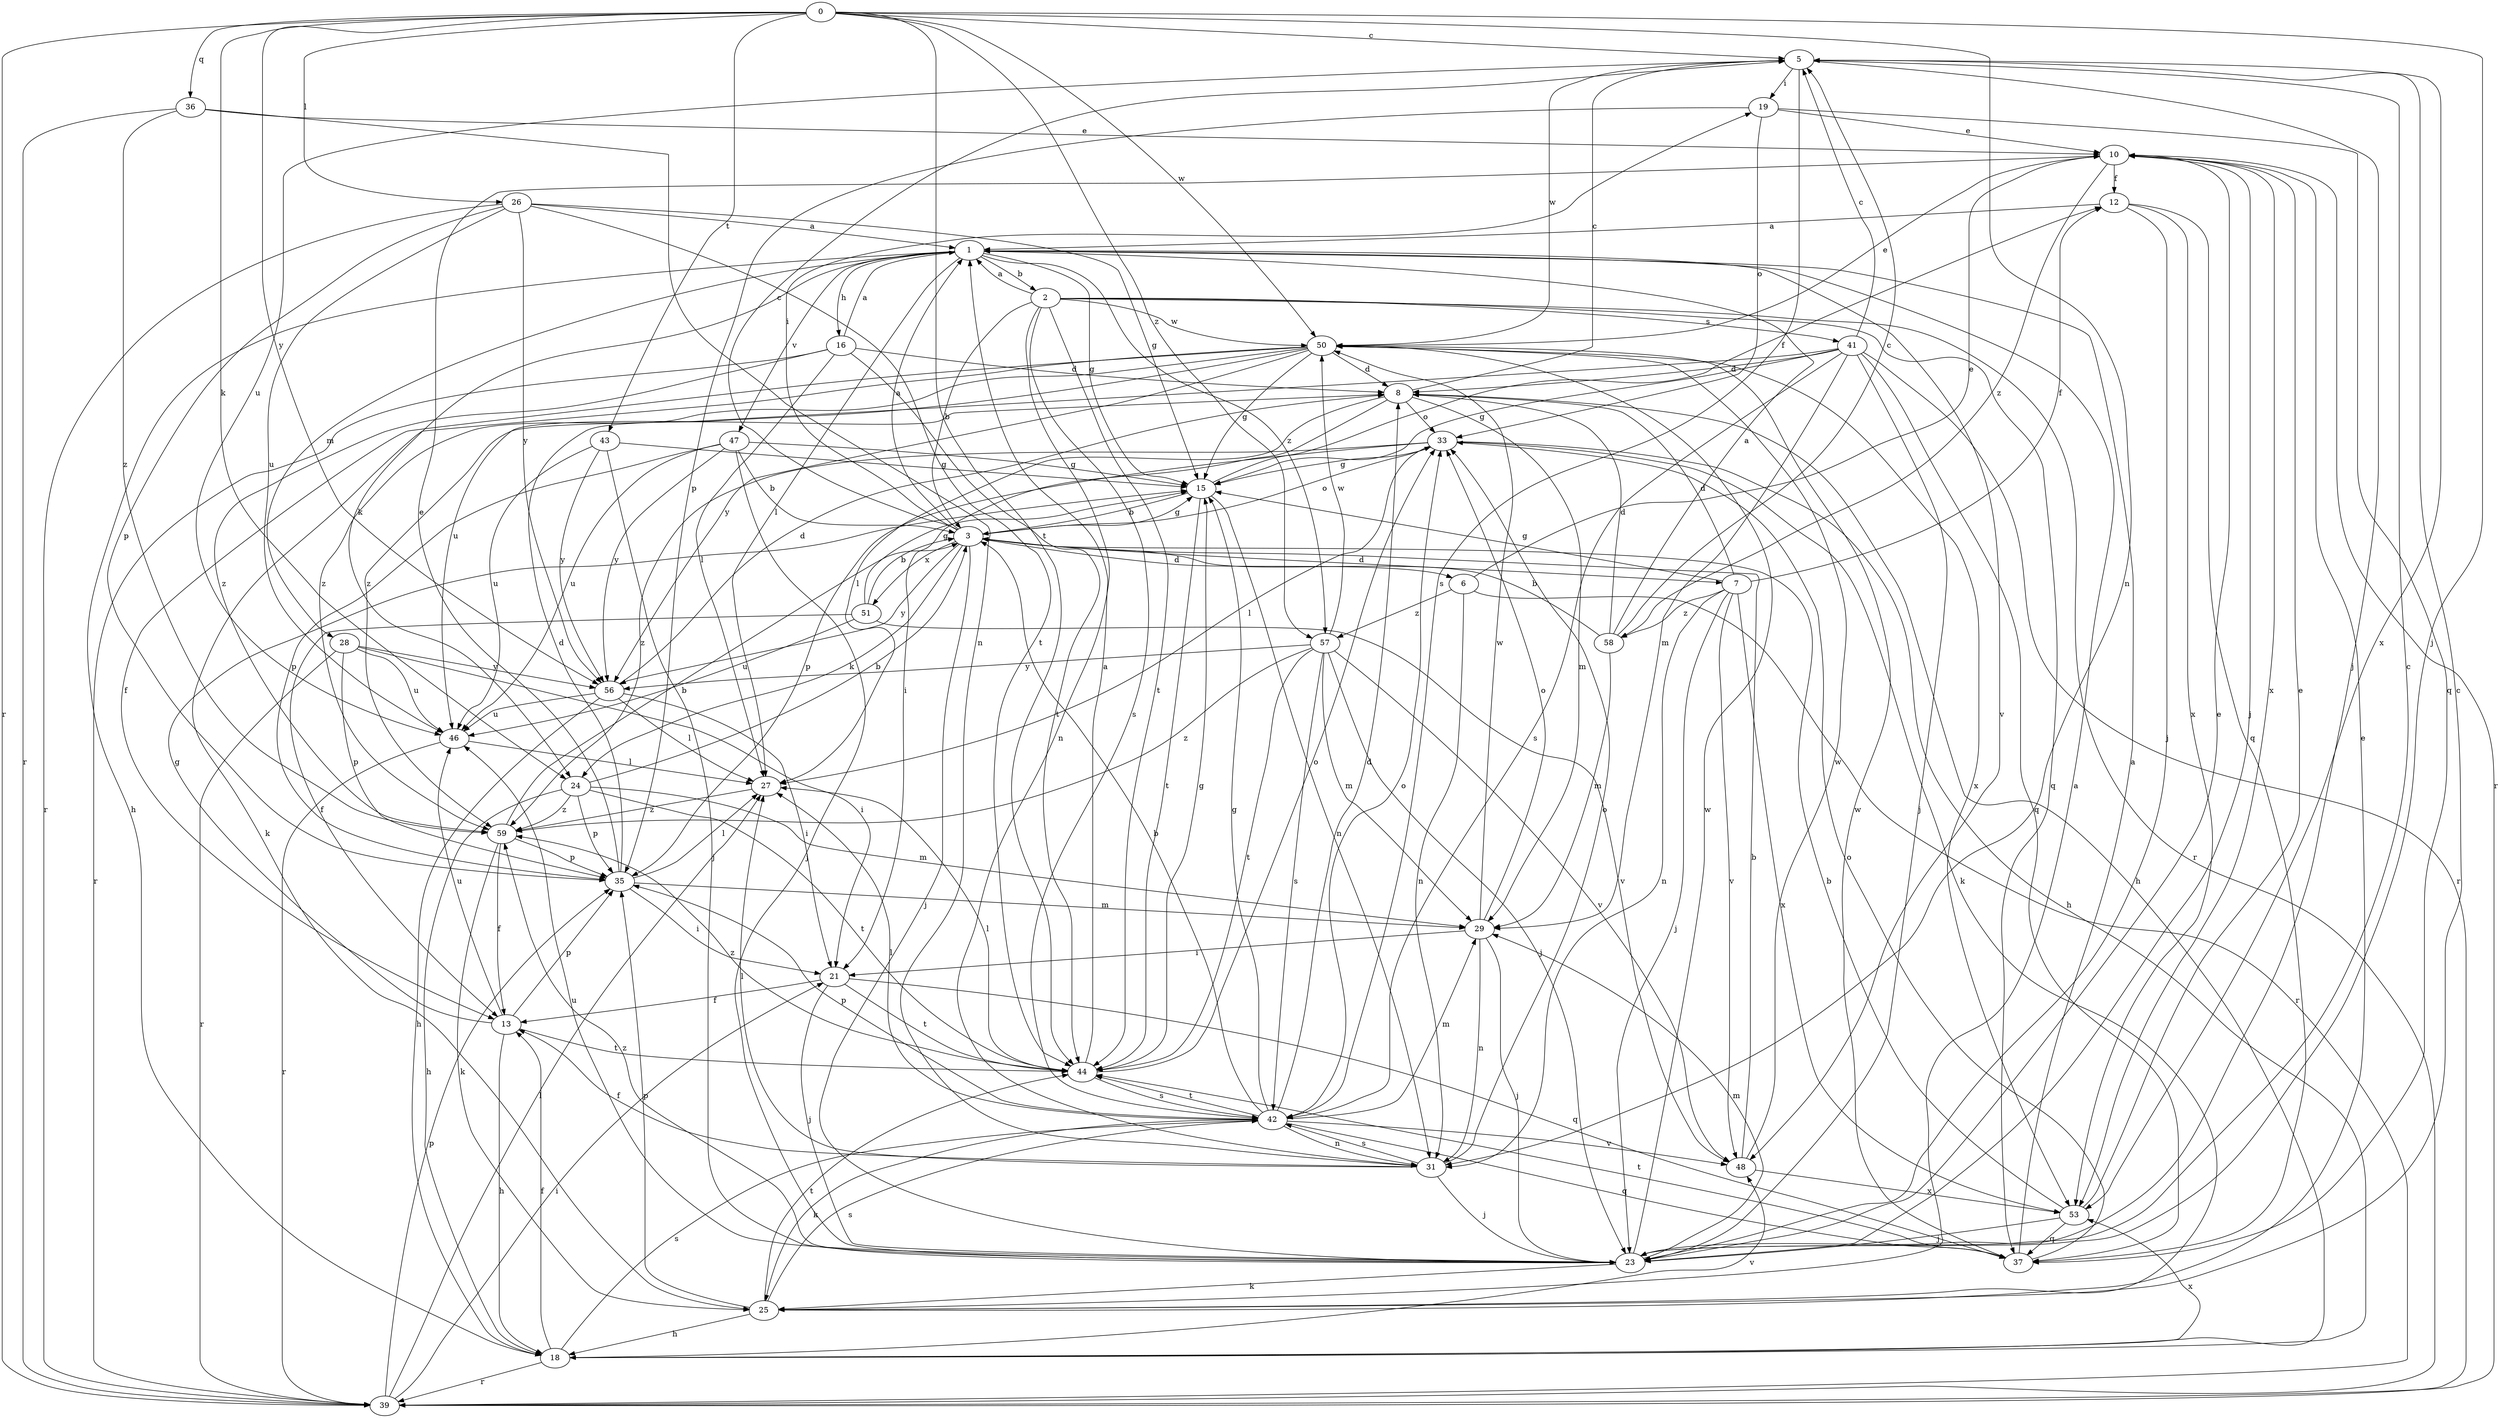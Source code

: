 strict digraph  {
0;
1;
2;
3;
5;
6;
7;
8;
10;
12;
13;
15;
16;
18;
19;
21;
23;
24;
25;
26;
27;
28;
29;
31;
33;
35;
36;
37;
39;
41;
42;
43;
44;
46;
47;
48;
50;
51;
53;
56;
57;
58;
59;
0 -> 5  [label=c];
0 -> 23  [label=j];
0 -> 24  [label=k];
0 -> 26  [label=l];
0 -> 31  [label=n];
0 -> 36  [label=q];
0 -> 39  [label=r];
0 -> 43  [label=t];
0 -> 44  [label=t];
0 -> 50  [label=w];
0 -> 56  [label=y];
0 -> 57  [label=z];
1 -> 2  [label=b];
1 -> 15  [label=g];
1 -> 16  [label=h];
1 -> 18  [label=h];
1 -> 24  [label=k];
1 -> 27  [label=l];
1 -> 28  [label=m];
1 -> 47  [label=v];
1 -> 48  [label=v];
1 -> 57  [label=z];
2 -> 1  [label=a];
2 -> 3  [label=b];
2 -> 31  [label=n];
2 -> 37  [label=q];
2 -> 39  [label=r];
2 -> 41  [label=s];
2 -> 42  [label=s];
2 -> 44  [label=t];
2 -> 50  [label=w];
3 -> 1  [label=a];
3 -> 5  [label=c];
3 -> 6  [label=d];
3 -> 7  [label=d];
3 -> 15  [label=g];
3 -> 19  [label=i];
3 -> 23  [label=j];
3 -> 24  [label=k];
3 -> 33  [label=o];
3 -> 51  [label=x];
3 -> 56  [label=y];
5 -> 19  [label=i];
5 -> 23  [label=j];
5 -> 42  [label=s];
5 -> 46  [label=u];
5 -> 50  [label=w];
5 -> 53  [label=x];
6 -> 10  [label=e];
6 -> 31  [label=n];
6 -> 39  [label=r];
6 -> 57  [label=z];
7 -> 8  [label=d];
7 -> 12  [label=f];
7 -> 15  [label=g];
7 -> 23  [label=j];
7 -> 31  [label=n];
7 -> 48  [label=v];
7 -> 53  [label=x];
7 -> 58  [label=z];
8 -> 5  [label=c];
8 -> 18  [label=h];
8 -> 21  [label=i];
8 -> 27  [label=l];
8 -> 29  [label=m];
8 -> 33  [label=o];
10 -> 12  [label=f];
10 -> 23  [label=j];
10 -> 39  [label=r];
10 -> 53  [label=x];
10 -> 58  [label=z];
12 -> 1  [label=a];
12 -> 23  [label=j];
12 -> 37  [label=q];
12 -> 53  [label=x];
13 -> 15  [label=g];
13 -> 18  [label=h];
13 -> 35  [label=p];
13 -> 44  [label=t];
13 -> 46  [label=u];
15 -> 3  [label=b];
15 -> 12  [label=f];
15 -> 31  [label=n];
15 -> 44  [label=t];
16 -> 1  [label=a];
16 -> 8  [label=d];
16 -> 27  [label=l];
16 -> 39  [label=r];
16 -> 44  [label=t];
16 -> 59  [label=z];
18 -> 13  [label=f];
18 -> 39  [label=r];
18 -> 42  [label=s];
18 -> 48  [label=v];
18 -> 53  [label=x];
19 -> 10  [label=e];
19 -> 33  [label=o];
19 -> 35  [label=p];
19 -> 37  [label=q];
21 -> 13  [label=f];
21 -> 23  [label=j];
21 -> 37  [label=q];
21 -> 44  [label=t];
23 -> 5  [label=c];
23 -> 10  [label=e];
23 -> 25  [label=k];
23 -> 29  [label=m];
23 -> 46  [label=u];
23 -> 50  [label=w];
23 -> 59  [label=z];
24 -> 3  [label=b];
24 -> 18  [label=h];
24 -> 29  [label=m];
24 -> 35  [label=p];
24 -> 44  [label=t];
24 -> 59  [label=z];
25 -> 1  [label=a];
25 -> 5  [label=c];
25 -> 10  [label=e];
25 -> 18  [label=h];
25 -> 35  [label=p];
25 -> 42  [label=s];
25 -> 44  [label=t];
26 -> 1  [label=a];
26 -> 15  [label=g];
26 -> 35  [label=p];
26 -> 39  [label=r];
26 -> 44  [label=t];
26 -> 46  [label=u];
26 -> 56  [label=y];
27 -> 59  [label=z];
28 -> 21  [label=i];
28 -> 35  [label=p];
28 -> 39  [label=r];
28 -> 46  [label=u];
28 -> 56  [label=y];
29 -> 21  [label=i];
29 -> 23  [label=j];
29 -> 31  [label=n];
29 -> 33  [label=o];
29 -> 50  [label=w];
31 -> 13  [label=f];
31 -> 23  [label=j];
31 -> 27  [label=l];
31 -> 33  [label=o];
31 -> 42  [label=s];
33 -> 15  [label=g];
33 -> 18  [label=h];
33 -> 25  [label=k];
33 -> 27  [label=l];
33 -> 35  [label=p];
33 -> 59  [label=z];
35 -> 8  [label=d];
35 -> 10  [label=e];
35 -> 21  [label=i];
35 -> 27  [label=l];
35 -> 29  [label=m];
36 -> 10  [label=e];
36 -> 31  [label=n];
36 -> 39  [label=r];
36 -> 59  [label=z];
37 -> 1  [label=a];
37 -> 33  [label=o];
37 -> 44  [label=t];
37 -> 50  [label=w];
39 -> 21  [label=i];
39 -> 27  [label=l];
39 -> 35  [label=p];
41 -> 5  [label=c];
41 -> 8  [label=d];
41 -> 15  [label=g];
41 -> 23  [label=j];
41 -> 29  [label=m];
41 -> 37  [label=q];
41 -> 39  [label=r];
41 -> 42  [label=s];
41 -> 59  [label=z];
42 -> 3  [label=b];
42 -> 8  [label=d];
42 -> 15  [label=g];
42 -> 25  [label=k];
42 -> 27  [label=l];
42 -> 29  [label=m];
42 -> 31  [label=n];
42 -> 33  [label=o];
42 -> 35  [label=p];
42 -> 37  [label=q];
42 -> 44  [label=t];
42 -> 48  [label=v];
43 -> 15  [label=g];
43 -> 23  [label=j];
43 -> 46  [label=u];
43 -> 56  [label=y];
44 -> 1  [label=a];
44 -> 15  [label=g];
44 -> 27  [label=l];
44 -> 33  [label=o];
44 -> 42  [label=s];
44 -> 59  [label=z];
46 -> 27  [label=l];
46 -> 39  [label=r];
47 -> 3  [label=b];
47 -> 15  [label=g];
47 -> 23  [label=j];
47 -> 35  [label=p];
47 -> 46  [label=u];
47 -> 56  [label=y];
48 -> 3  [label=b];
48 -> 50  [label=w];
48 -> 53  [label=x];
50 -> 8  [label=d];
50 -> 10  [label=e];
50 -> 13  [label=f];
50 -> 15  [label=g];
50 -> 25  [label=k];
50 -> 46  [label=u];
50 -> 53  [label=x];
50 -> 56  [label=y];
50 -> 59  [label=z];
51 -> 3  [label=b];
51 -> 13  [label=f];
51 -> 15  [label=g];
51 -> 46  [label=u];
51 -> 48  [label=v];
53 -> 3  [label=b];
53 -> 10  [label=e];
53 -> 23  [label=j];
53 -> 37  [label=q];
56 -> 8  [label=d];
56 -> 18  [label=h];
56 -> 21  [label=i];
56 -> 27  [label=l];
56 -> 46  [label=u];
57 -> 23  [label=j];
57 -> 29  [label=m];
57 -> 42  [label=s];
57 -> 44  [label=t];
57 -> 48  [label=v];
57 -> 50  [label=w];
57 -> 56  [label=y];
57 -> 59  [label=z];
58 -> 1  [label=a];
58 -> 3  [label=b];
58 -> 5  [label=c];
58 -> 8  [label=d];
58 -> 29  [label=m];
59 -> 3  [label=b];
59 -> 13  [label=f];
59 -> 25  [label=k];
59 -> 35  [label=p];
}
